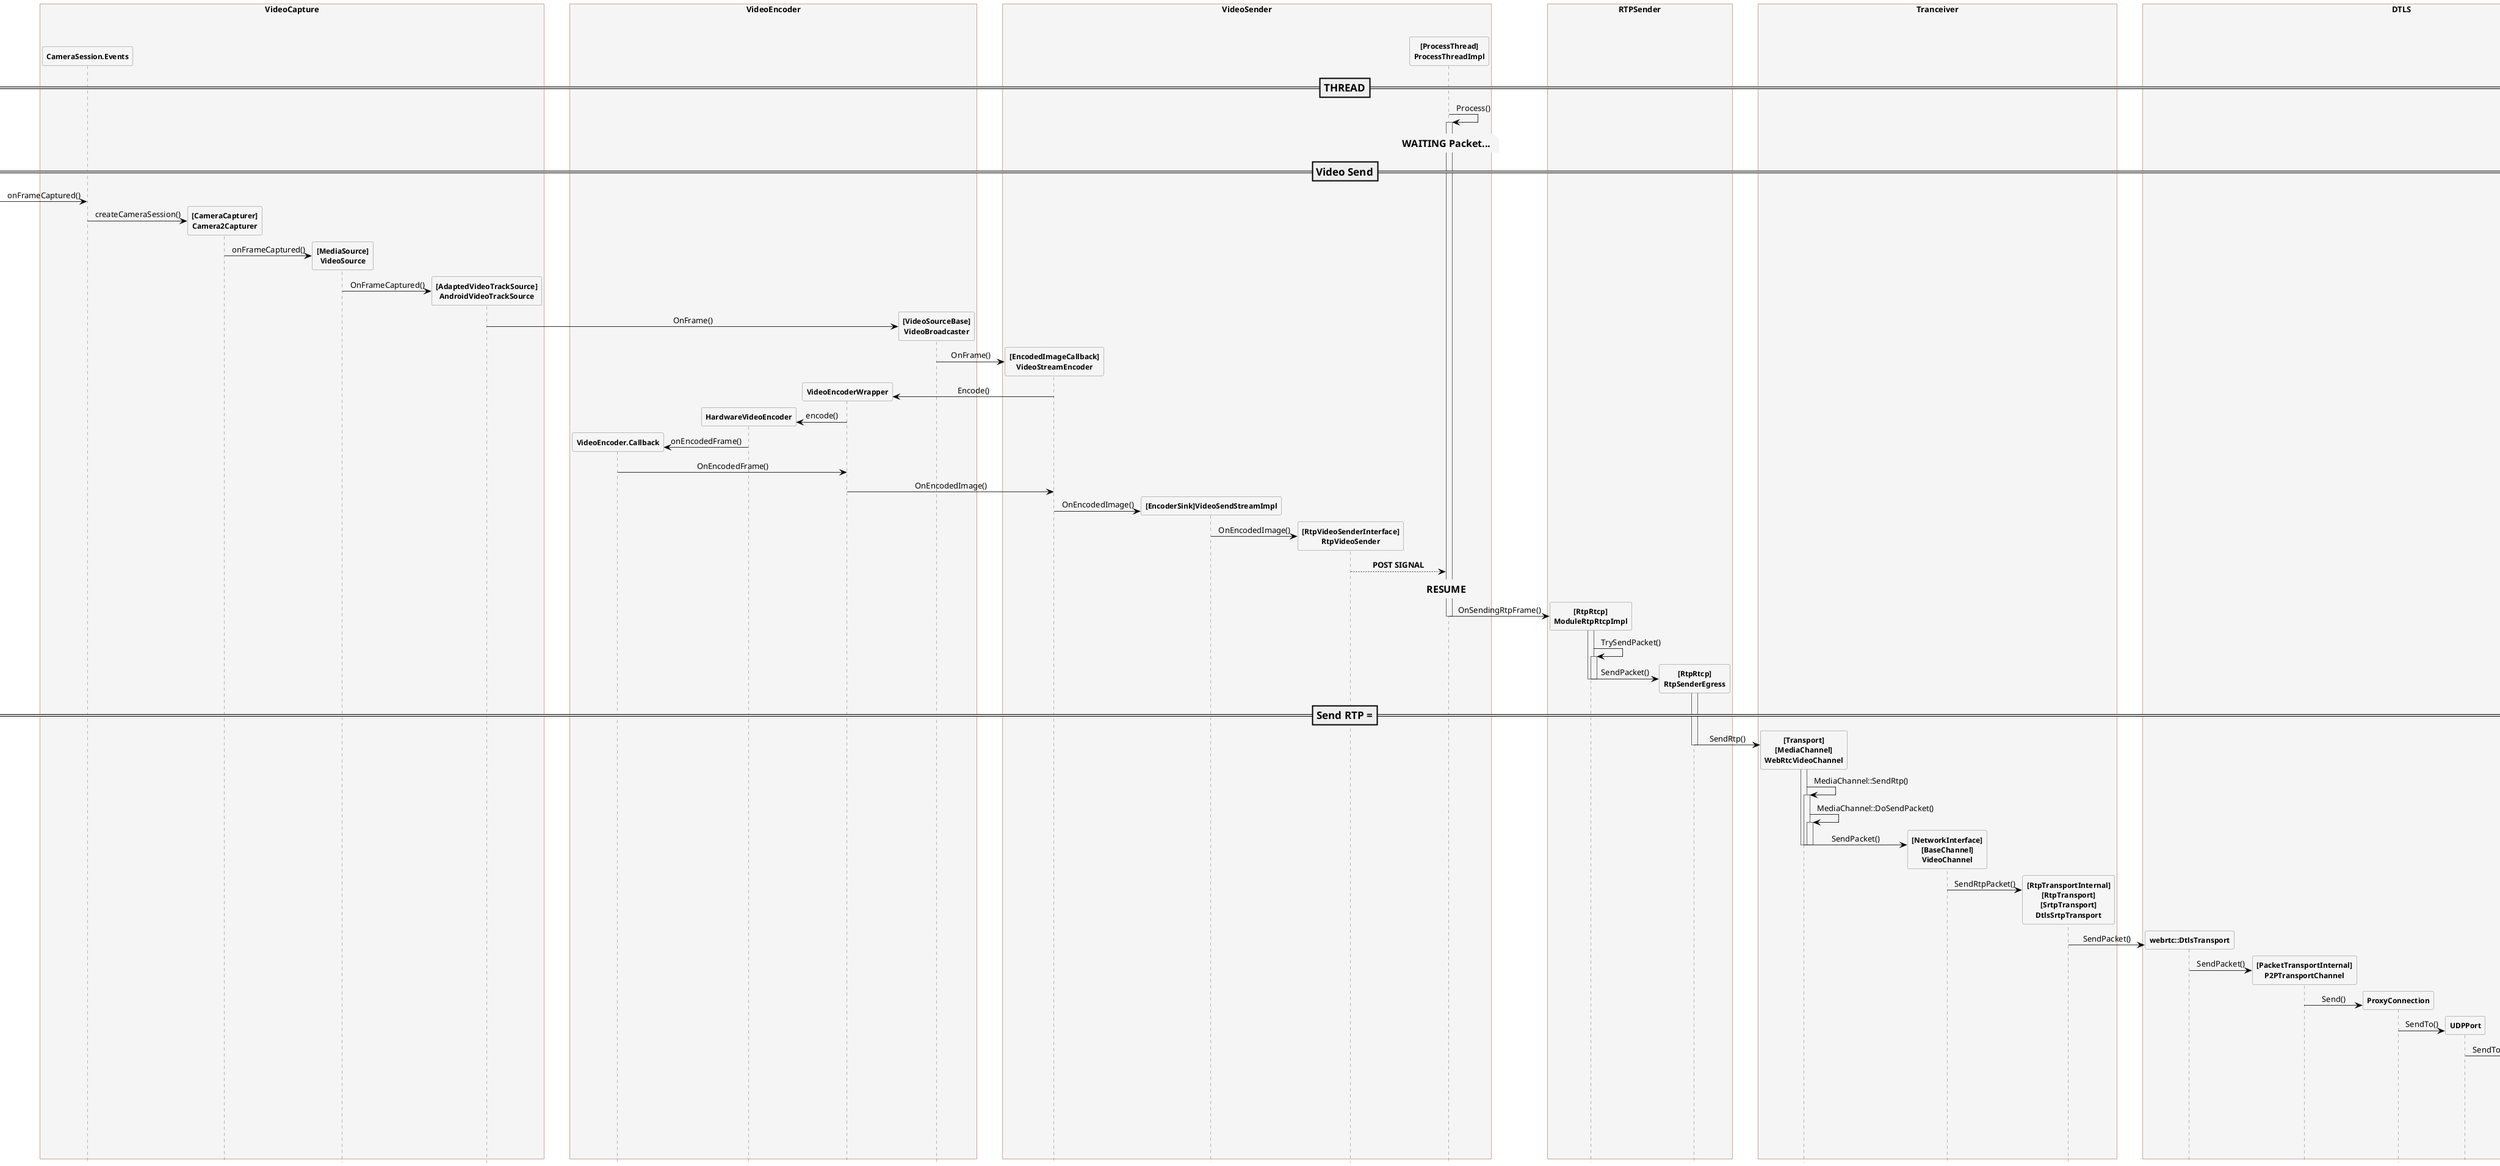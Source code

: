 @startuml WebRTC_Send_Video
 
hide footbox
skinparam {
    ' defaultFontName Abyssinica SIL
    Shadowing false  
    backgroundColor white
    NoteFontColor #Black
    NoteFontSize 16
    NoteTextAlignment left
    NoteBackgroundColor WhiteSmoke
    NoteColor transparent
    NoteBorderThickness 0
    NoteBorderColor transparent
    NoteBorderThickness 0
    NoteShadowing false
    ParticipantPadding 0
    BoxPadding 20
    dpi 96
    ClassBackgroundColor transparent
    ClassHeaderBackgroundColor lightgreen
    ClassStereotypeFontColor transparent
    SequenceBoxBordercolor sienna
    SequenceBoxFontSize 24
    SequenceBoxFontColor Black
    SequenceBoxBackgroundColor WhiteSmoke
    SequenceLifeLineBackgroundColor WhiteSmoke
    SequenceMessageAlignment center
    SequenceGroupHeaderFontColor White
    SequenceGroupHeaderFontSize 20
    SequenceGroupBackgroundColor DarkOliveGreen
    SequenceGroupBodyBackgroundColor transparent
    SequenceGroupBorderThickness 4
    SequenceGroupBorderColor DarkOliveGreen
    ' transparent
    sequence {
        ParticipantBackgroundColor WhiteSmoke
        ParticipantBorderColor Gray
        ParticipantFontStyle Bold
        ParticipantFontSize 12
        ParticipantPadding 0
 
        LifeLineBorderColor DimGray
        ArrowColor Black
        ArrowThickness 0.8
        ColorArrowSeparationSpace 30
    }
}

box VideoCapture
participant "CameraSession.Events" as Events
participant "[CameraCapturer]\nCamera2Capturer" as Camera2Capturer
participant "[MediaSource]\nVideoSource" as VideoSource
participant "[AdaptedVideoTrackSource]\nAndroidVideoTrackSource" as AndroidVideoTrackSource
participant "[VideoSourceBase]\nVideoBroadcaster" as VideoBroadcaster
end box

box VideoEncoder
participant "VideoEncoder.Callback" as VideoEncoderCallback
participant "HardwareVideoEncoder" as HardwareVideoEncoder
participant "VideoEncoderWrapper" as VideoEncoderWrapper
participant VideoBroadcaster
end box

box VideoSender
participant "[EncodedImageCallback]\nVideoStreamEncoder" as VideoStreamEncoder
participant "[EncoderSink]VideoSendStreamImpl" as VideoSendStreamImpl
participant "[RtpVideoSenderInterface]\nRtpVideoSender" as RtpVideoSender
participant "[ProcessThread]\nProcessThreadImpl" as ProcessThreadImpl
end box

box RTPSender
participant "[RtpRtcp]\nModuleRtpRtcpImpl" as ModuleRtpRtcpImpl
participant "[RtpRtcp]\nRtpSenderEgress" as RtpSenderEgress
end box

box Tranceiver
participant "[Transport]\n[MediaChannel]\nWebRtcVideoChannel" as WebRtcVideoChannel
participant "[NetworkInterface]\n[BaseChannel]\nVideoChannel" as VideoChannel
participant "[RtpTransportInternal]\n[RtpTransport]\n[SrtpTransport]\nDtlsSrtpTransport" as DtlsSrtpTransport
end box

box DTLS
participant "webrtc::DtlsTransport" as DtlsTransport
participant "[PacketTransportInternal]\nP2PTransportChannel" as P2PTransportChannel
participant "ProxyConnection" as ProxyConnection
participant "UDPPort" as UDPPort
participant "AsyncUDPSocket" as AsyncUDPSocket
participant "PhysicalSocket" as PhysicalSocket

end box

=== THREAD ==

ProcessThreadImpl->ProcessThreadImpl:Process()
activate ProcessThreadImpl
note over ProcessThreadImpl:**WAITING Packet...**

=== Video Send ==

->Events:onFrameCaptured()
create Camera2Capturer
Events->Camera2Capturer:createCameraSession()
create VideoSource
Camera2Capturer->VideoSource:onFrameCaptured()
create AndroidVideoTrackSource
VideoSource->AndroidVideoTrackSource:OnFrameCaptured()
create VideoBroadcaster
AndroidVideoTrackSource->VideoBroadcaster:OnFrame()
create VideoStreamEncoder
VideoBroadcaster->VideoStreamEncoder:OnFrame()
create VideoEncoderWrapper
VideoStreamEncoder->VideoEncoderWrapper:Encode()
create HardwareVideoEncoder
VideoEncoderWrapper->HardwareVideoEncoder:encode()
create VideoEncoderCallback
HardwareVideoEncoder->VideoEncoderCallback:onEncodedFrame()
VideoEncoderCallback->VideoEncoderWrapper:OnEncodedFrame()
VideoEncoderWrapper->VideoStreamEncoder:OnEncodedImage()
create VideoSendStreamImpl
VideoStreamEncoder->VideoSendStreamImpl:OnEncodedImage()
create RtpVideoSender
VideoSendStreamImpl->RtpVideoSender:OnEncodedImage()

RtpVideoSender-->ProcessThreadImpl:**POST SIGNAL**

note over ProcessThreadImpl:**RESUME**
create ModuleRtpRtcpImpl
ProcessThreadImpl->ModuleRtpRtcpImpl:OnSendingRtpFrame()
deactivate ProcessThreadImpl
activate ModuleRtpRtcpImpl
ModuleRtpRtcpImpl->ModuleRtpRtcpImpl:TrySendPacket()
activate ModuleRtpRtcpImpl
create RtpSenderEgress
ModuleRtpRtcpImpl->RtpSenderEgress:SendPacket()
deactivate ModuleRtpRtcpImpl
deactivate ModuleRtpRtcpImpl
activate RtpSenderEgress
' RtpSenderEgress->RtpSenderEgress:SendPacketToNetwork()
' activate RtpSenderEgress
' RtpSenderEgress->WebRtcVideoChannel:SendRtp()
' deactivate RtpSenderEgress
' deactivate RtpSenderEgress

=== Send RTP ===

create WebRtcVideoChannel
RtpSenderEgress->WebRtcVideoChannel:SendRtp()
deactivate RtpSenderEgress
deactivate RtpSenderEgress

' ModuleRtpRtcpImpl->WebRtcVideoChannel:SendRtp()
activate WebRtcVideoChannel
WebRtcVideoChannel->WebRtcVideoChannel:MediaChannel::SendRtp()
activate WebRtcVideoChannel
WebRtcVideoChannel->WebRtcVideoChannel:MediaChannel::DoSendPacket()
activate WebRtcVideoChannel
create VideoChannel
WebRtcVideoChannel->VideoChannel:SendPacket()
deactivate WebRtcVideoChannel
deactivate WebRtcVideoChannel
deactivate WebRtcVideoChannel

create DtlsSrtpTransport
VideoChannel->DtlsSrtpTransport:SendRtpPacket()
create DtlsTransport
DtlsSrtpTransport->DtlsTransport:SendPacket()
create P2PTransportChannel
DtlsTransport->P2PTransportChannel:SendPacket()
create ProxyConnection
P2PTransportChannel->ProxyConnection:Send()
create UDPPort
ProxyConnection->UDPPort:SendTo()
create AsyncUDPSocket
UDPPort->AsyncUDPSocket:SendTo()
create PhysicalSocket
AsyncUDPSocket->PhysicalSocket:SendTo()
activate PhysicalSocket
PhysicalSocket->PhysicalSocket:DoSendTo()
activate PhysicalSocket
PhysicalSocket->:::sendto()
activate PhysicalSocket
deactivate PhysicalSocket
deactivate PhysicalSocket
deactivate PhysicalSocket

@enduml